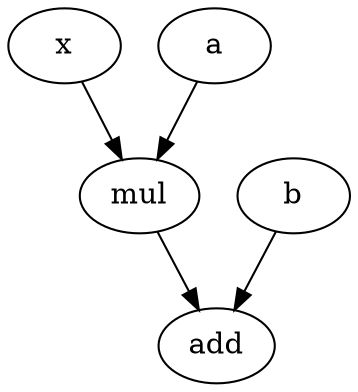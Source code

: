 digraph {
	x [labels=x]
	a [labels=a]
	b [labels=b]
	mul [labels=mul]
	x -> mul
	a -> mul
	add [labels=add]
	mul -> add
	b -> add
}
